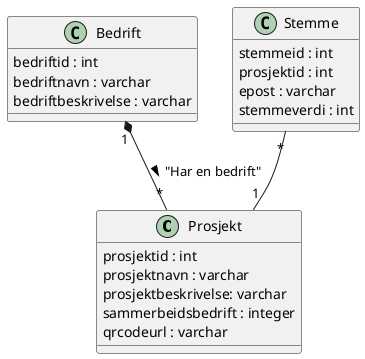 @startuml
class Prosjekt{
    prosjektid : int
    prosjektnavn : varchar
    prosjektbeskrivelse: varchar
    sammerbeidsbedrift : integer
    qrcodeurl : varchar
}

class Bedrift{
    bedriftid : int
    bedriftnavn : varchar
    bedriftbeskrivelse : varchar
}

class Stemme{
    stemmeid : int
    prosjektid : int
    epost : varchar
    stemmeverdi : int
}

Bedrift "1" *-- "*" Prosjekt : > "Har en bedrift"
Stemme "*" -- "1" Prosjekt
@enduml